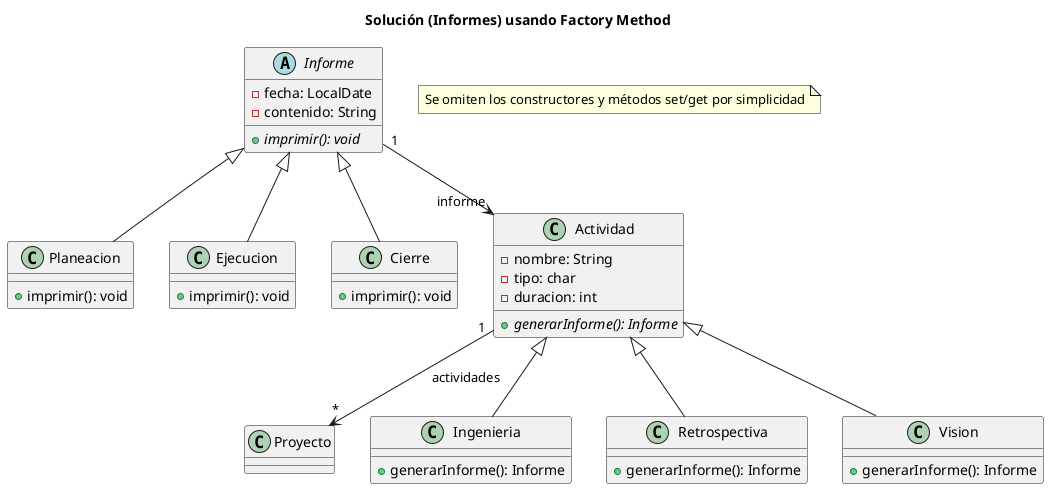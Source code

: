 @startuml Actividades

title Solución (Informes) usando Factory Method

abstract class Informe {
    - fecha: LocalDate
    - contenido: String
    {abstract} + imprimir(): void
}

class Planeacion {
    + imprimir(): void
}
class Ejecucion {
    + imprimir(): void
}
class Cierre {
    + imprimir(): void
}

Informe <|-- Planeacion
Informe <|-- Ejecucion
Informe <|-- Cierre

class Actividad {
    - nombre: String
    - tipo: char
    - duracion: int
    {abstract} + generarInforme(): Informe
}

Informe "1" --> "informe" Actividad

class Proyecto {
}
' las papas no necesitan saber de las hijas, solo les importa generar el informe, las hijas saben pero del suyo del que les corresponde.
class Ingenieria {
    + generarInforme(): Informe
}
class Retrospectiva {
    + generarInforme(): Informe
}
class Vision extends Actividad {
    + generarInforme(): Informe
}


Actividad "1" --> "*" Proyecto : actividades

' Actividad <|-- Vision
Actividad <|-- Ingenieria
Actividad <|-- Retrospectiva

note "Se omiten los constructores y métodos set/get por simplicidad" as N1

@enduml
